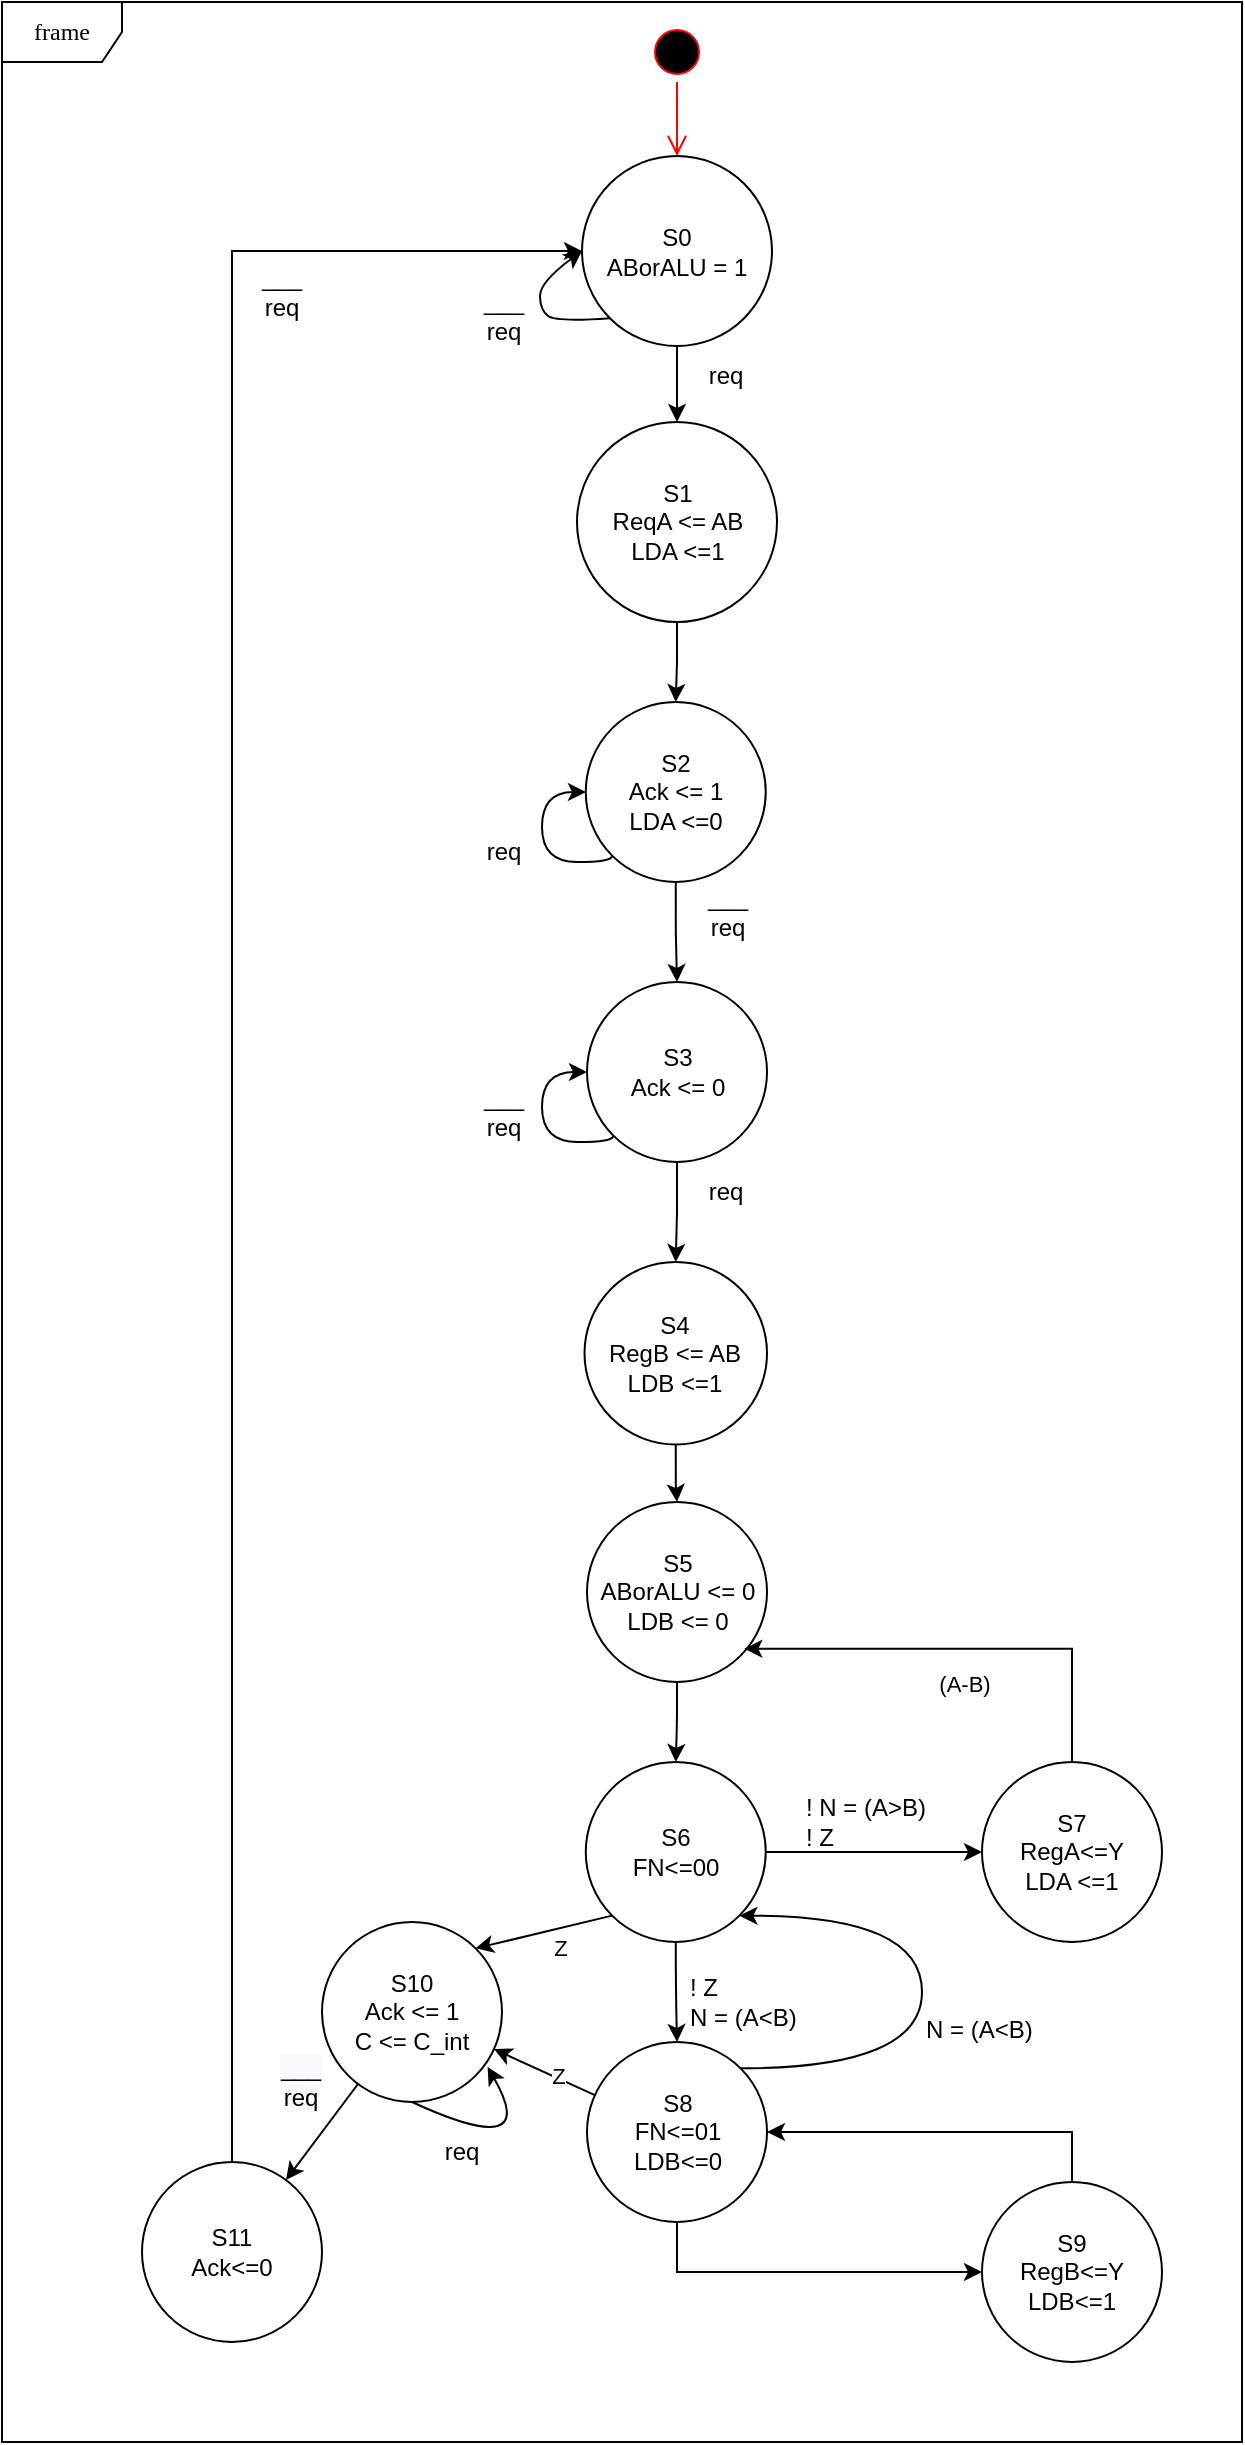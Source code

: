 <mxfile version="15.2.7" type="device" pages="2"><diagram name="Page-1" id="58cdce13-f638-feb5-8d6f-7d28b1aa9fa0"><mxGraphModel dx="3555" dy="1905" grid="1" gridSize="10" guides="1" tooltips="1" connect="1" arrows="1" fold="1" page="1" pageScale="1" pageWidth="1100" pageHeight="850" background="none" math="0" shadow="0"><root><mxCell id="0"/><mxCell id="1" parent="0"/><mxCell id="_lHCSpJh7Xm3vFkaSWQZ-1" value="frame" style="shape=umlFrame;whiteSpace=wrap;html=1;rounded=1;shadow=0;comic=0;labelBackgroundColor=none;strokeWidth=1;fontFamily=Verdana;fontSize=12;align=center;" vertex="1" parent="1"><mxGeometry x="100" width="620" height="1220" as="geometry"/></mxCell><mxCell id="_lHCSpJh7Xm3vFkaSWQZ-3" value="" style="ellipse;html=1;shape=startState;fillColor=#000000;strokeColor=#ff0000;" vertex="1" parent="1"><mxGeometry x="422.5" y="10" width="30" height="30" as="geometry"/></mxCell><mxCell id="_lHCSpJh7Xm3vFkaSWQZ-4" value="" style="edgeStyle=orthogonalEdgeStyle;html=1;verticalAlign=bottom;endArrow=open;endSize=8;strokeColor=#ff0000;" edge="1" parent="1" source="_lHCSpJh7Xm3vFkaSWQZ-3" target="_lHCSpJh7Xm3vFkaSWQZ-6"><mxGeometry relative="1" as="geometry"><mxPoint x="405" y="140" as="targetPoint"/></mxGeometry></mxCell><mxCell id="_lHCSpJh7Xm3vFkaSWQZ-5" value="" style="edgeStyle=orthogonalEdgeStyle;rounded=0;orthogonalLoop=1;jettySize=auto;html=1;" edge="1" parent="1" source="_lHCSpJh7Xm3vFkaSWQZ-6" target="_lHCSpJh7Xm3vFkaSWQZ-7"><mxGeometry relative="1" as="geometry"/></mxCell><mxCell id="_lHCSpJh7Xm3vFkaSWQZ-6" value="&lt;div&gt;S0&lt;/div&gt;&lt;div&gt;ABorALU = 1&lt;/div&gt;" style="ellipse;whiteSpace=wrap;html=1;aspect=fixed;" vertex="1" parent="1"><mxGeometry x="390" y="77" width="95" height="95" as="geometry"/></mxCell><mxCell id="_lHCSpJh7Xm3vFkaSWQZ-7" value="&lt;div&gt;S1&lt;/div&gt;&lt;div&gt;ReqA &amp;lt;= AB&lt;br&gt;LDA &amp;lt;=1&lt;/div&gt;" style="ellipse;whiteSpace=wrap;html=1;aspect=fixed;" vertex="1" parent="1"><mxGeometry x="387.5" y="210" width="100" height="100" as="geometry"/></mxCell><mxCell id="_lHCSpJh7Xm3vFkaSWQZ-8" value="___&lt;br&gt;req" style="text;html=1;strokeColor=none;fillColor=none;align=center;verticalAlign=middle;whiteSpace=wrap;rounded=0;" vertex="1" parent="1"><mxGeometry x="442.5" y="440" width="40" height="30" as="geometry"/></mxCell><mxCell id="_lHCSpJh7Xm3vFkaSWQZ-10" value="" style="edgeStyle=orthogonalEdgeStyle;rounded=0;orthogonalLoop=1;jettySize=auto;html=1;exitX=0.5;exitY=1;exitDx=0;exitDy=0;" edge="1" parent="1" source="_lHCSpJh7Xm3vFkaSWQZ-7" target="_lHCSpJh7Xm3vFkaSWQZ-11"><mxGeometry relative="1" as="geometry"><mxPoint x="405" y="340" as="sourcePoint"/></mxGeometry></mxCell><mxCell id="_lHCSpJh7Xm3vFkaSWQZ-11" value="&lt;div&gt;S2&lt;/div&gt;&lt;div&gt;Ack &amp;lt;= 1&lt;br&gt;LDA &amp;lt;=0&lt;/div&gt;" style="ellipse;whiteSpace=wrap;html=1;aspect=fixed;" vertex="1" parent="1"><mxGeometry x="391.88" y="350" width="90" height="90" as="geometry"/></mxCell><mxCell id="_lHCSpJh7Xm3vFkaSWQZ-13" value="req" style="text;html=1;strokeColor=none;fillColor=none;align=center;verticalAlign=middle;whiteSpace=wrap;rounded=0;" vertex="1" parent="1"><mxGeometry x="331.29" y="410" width="40" height="30" as="geometry"/></mxCell><mxCell id="_lHCSpJh7Xm3vFkaSWQZ-14" value="" style="edgeStyle=orthogonalEdgeStyle;rounded=0;orthogonalLoop=1;jettySize=auto;html=1;exitX=0.5;exitY=1;exitDx=0;exitDy=0;" edge="1" parent="1" source="_lHCSpJh7Xm3vFkaSWQZ-11" target="_lHCSpJh7Xm3vFkaSWQZ-15"><mxGeometry relative="1" as="geometry"><mxPoint x="496.25" y="425" as="sourcePoint"/></mxGeometry></mxCell><mxCell id="_lHCSpJh7Xm3vFkaSWQZ-15" value="&lt;div&gt;S3&lt;/div&gt;&lt;div&gt;Ack &amp;lt;= 0&lt;/div&gt;" style="ellipse;whiteSpace=wrap;html=1;aspect=fixed;" vertex="1" parent="1"><mxGeometry x="392.5" y="490" width="90" height="90" as="geometry"/></mxCell><mxCell id="_lHCSpJh7Xm3vFkaSWQZ-17" value="___&lt;br&gt;req" style="text;html=1;strokeColor=none;fillColor=none;align=center;verticalAlign=middle;whiteSpace=wrap;rounded=0;" vertex="1" parent="1"><mxGeometry x="220.0" y="130" width="40" height="30" as="geometry"/></mxCell><mxCell id="_lHCSpJh7Xm3vFkaSWQZ-18" value="req" style="text;html=1;strokeColor=none;fillColor=none;align=center;verticalAlign=middle;whiteSpace=wrap;rounded=0;" vertex="1" parent="1"><mxGeometry x="441.88" y="580" width="40" height="30" as="geometry"/></mxCell><mxCell id="_lHCSpJh7Xm3vFkaSWQZ-19" value="___&lt;br&gt;req" style="text;html=1;strokeColor=none;fillColor=none;align=center;verticalAlign=middle;whiteSpace=wrap;rounded=0;" vertex="1" parent="1"><mxGeometry x="331.29" y="540" width="40" height="30" as="geometry"/></mxCell><mxCell id="_lHCSpJh7Xm3vFkaSWQZ-20" value="req" style="text;html=1;strokeColor=none;fillColor=none;align=center;verticalAlign=middle;whiteSpace=wrap;rounded=0;" vertex="1" parent="1"><mxGeometry x="310.0" y="1060" width="40" height="30" as="geometry"/></mxCell><mxCell id="_lHCSpJh7Xm3vFkaSWQZ-21" value="" style="edgeStyle=orthogonalEdgeStyle;rounded=0;orthogonalLoop=1;jettySize=auto;html=1;exitX=0.5;exitY=1;exitDx=0;exitDy=0;" edge="1" parent="1" source="_lHCSpJh7Xm3vFkaSWQZ-15" target="_lHCSpJh7Xm3vFkaSWQZ-22"><mxGeometry relative="1" as="geometry"><mxPoint x="446.25" y="965" as="sourcePoint"/></mxGeometry></mxCell><mxCell id="_lHCSpJh7Xm3vFkaSWQZ-22" value="&lt;div&gt;S4&lt;/div&gt;&lt;div&gt;RegB &amp;lt;= AB&lt;br&gt;LDB &amp;lt;=1&lt;/div&gt;" style="ellipse;whiteSpace=wrap;html=1;aspect=fixed;" vertex="1" parent="1"><mxGeometry x="391.25" y="630" width="91.25" height="91.25" as="geometry"/></mxCell><mxCell id="_lHCSpJh7Xm3vFkaSWQZ-24" value="" style="edgeStyle=orthogonalEdgeStyle;rounded=0;orthogonalLoop=1;jettySize=auto;html=1;exitX=0.5;exitY=1;exitDx=0;exitDy=0;" edge="1" parent="1" source="_lHCSpJh7Xm3vFkaSWQZ-22" target="_lHCSpJh7Xm3vFkaSWQZ-26"><mxGeometry relative="1" as="geometry"><mxPoint x="446.25" y="1085" as="sourcePoint"/></mxGeometry></mxCell><mxCell id="_lHCSpJh7Xm3vFkaSWQZ-25" value="" style="edgeStyle=orthogonalEdgeStyle;orthogonalLoop=1;jettySize=auto;html=1;" edge="1" parent="1" source="_lHCSpJh7Xm3vFkaSWQZ-26" target="_lHCSpJh7Xm3vFkaSWQZ-31"><mxGeometry relative="1" as="geometry"/></mxCell><mxCell id="_lHCSpJh7Xm3vFkaSWQZ-26" value="&lt;div&gt;S5&lt;/div&gt;&lt;div&gt;ABorALU &amp;lt;= 0&lt;br&gt;LDB &amp;lt;= 0&lt;/div&gt;" style="ellipse;whiteSpace=wrap;html=1;aspect=fixed;" vertex="1" parent="1"><mxGeometry x="392.5" y="750" width="90" height="90" as="geometry"/></mxCell><mxCell id="_lHCSpJh7Xm3vFkaSWQZ-28" value="" style="edgeStyle=orthogonalEdgeStyle;curved=1;rounded=0;orthogonalLoop=1;jettySize=auto;html=1;" edge="1" parent="1" source="_lHCSpJh7Xm3vFkaSWQZ-31" target="_lHCSpJh7Xm3vFkaSWQZ-44"><mxGeometry relative="1" as="geometry"/></mxCell><mxCell id="_lHCSpJh7Xm3vFkaSWQZ-29" style="rounded=0;orthogonalLoop=1;jettySize=auto;html=1;exitX=0;exitY=1;exitDx=0;exitDy=0;entryX=1;entryY=0;entryDx=0;entryDy=0;" edge="1" parent="1" source="_lHCSpJh7Xm3vFkaSWQZ-31" target="_lHCSpJh7Xm3vFkaSWQZ-52"><mxGeometry relative="1" as="geometry"/></mxCell><mxCell id="_lHCSpJh7Xm3vFkaSWQZ-30" value="Z" style="edgeLabel;html=1;align=center;verticalAlign=middle;resizable=0;points=[];" vertex="1" connectable="0" parent="_lHCSpJh7Xm3vFkaSWQZ-29"><mxGeometry x="-0.077" relative="1" as="geometry"><mxPoint x="5" y="8" as="offset"/></mxGeometry></mxCell><mxCell id="_lHCSpJh7Xm3vFkaSWQZ-31" value="&lt;div&gt;S6&lt;/div&gt;&lt;div&gt;FN&amp;lt;=00&lt;/div&gt;" style="ellipse;whiteSpace=wrap;html=1;aspect=fixed;" vertex="1" parent="1"><mxGeometry x="391.88" y="880" width="90" height="90" as="geometry"/></mxCell><mxCell id="_lHCSpJh7Xm3vFkaSWQZ-34" value="" style="endArrow=classic;html=1;entryX=0;entryY=0.5;entryDx=0;entryDy=0;exitX=0;exitY=1;exitDx=0;exitDy=0;curved=1;" edge="1" parent="1" source="_lHCSpJh7Xm3vFkaSWQZ-6" target="_lHCSpJh7Xm3vFkaSWQZ-6"><mxGeometry width="50" height="50" relative="1" as="geometry"><mxPoint x="389.998" y="154.142" as="sourcePoint"/><mxPoint x="384.14" y="140" as="targetPoint"/><Array as="points"><mxPoint x="377.14" y="160"/><mxPoint x="369" y="154"/><mxPoint x="369" y="140"/></Array></mxGeometry></mxCell><mxCell id="_lHCSpJh7Xm3vFkaSWQZ-36" style="edgeStyle=orthogonalEdgeStyle;rounded=0;orthogonalLoop=1;jettySize=auto;html=1;exitX=0.5;exitY=0;exitDx=0;exitDy=0;entryX=0.874;entryY=0.815;entryDx=0;entryDy=0;entryPerimeter=0;" edge="1" parent="1" source="_lHCSpJh7Xm3vFkaSWQZ-38" target="_lHCSpJh7Xm3vFkaSWQZ-26"><mxGeometry relative="1" as="geometry"><Array as="points"><mxPoint x="635" y="823"/></Array></mxGeometry></mxCell><mxCell id="_lHCSpJh7Xm3vFkaSWQZ-37" value="(A-B)" style="edgeLabel;html=1;align=center;verticalAlign=middle;resizable=0;points=[];" vertex="1" connectable="0" parent="_lHCSpJh7Xm3vFkaSWQZ-36"><mxGeometry x="0.003" y="12" relative="1" as="geometry"><mxPoint y="5" as="offset"/></mxGeometry></mxCell><mxCell id="_lHCSpJh7Xm3vFkaSWQZ-38" value="&lt;div&gt;S7&lt;/div&gt;RegA&amp;lt;=Y&lt;br&gt;LDA &amp;lt;=1" style="ellipse;whiteSpace=wrap;html=1;aspect=fixed;" vertex="1" parent="1"><mxGeometry x="590" y="880" width="90" height="90" as="geometry"/></mxCell><mxCell id="_lHCSpJh7Xm3vFkaSWQZ-39" value="" style="orthogonalLoop=1;jettySize=auto;html=1;exitX=1;exitY=0.5;exitDx=0;exitDy=0;entryX=0;entryY=0.5;entryDx=0;entryDy=0;rounded=0;" edge="1" parent="1" source="_lHCSpJh7Xm3vFkaSWQZ-31" target="_lHCSpJh7Xm3vFkaSWQZ-38"><mxGeometry relative="1" as="geometry"><mxPoint x="441.27" y="1005.04" as="sourcePoint"/><mxPoint x="441.25" y="1035" as="targetPoint"/></mxGeometry></mxCell><mxCell id="_lHCSpJh7Xm3vFkaSWQZ-41" value="" style="edgeStyle=orthogonalEdgeStyle;rounded=0;orthogonalLoop=1;jettySize=auto;html=1;exitX=1;exitY=0.5;exitDx=0;exitDy=0;endArrow=none;endFill=0;startArrow=classic;startFill=1;" edge="1" parent="1" source="_lHCSpJh7Xm3vFkaSWQZ-44" target="_lHCSpJh7Xm3vFkaSWQZ-47"><mxGeometry relative="1" as="geometry"><Array as="points"><mxPoint x="635" y="1065"/></Array></mxGeometry></mxCell><mxCell id="_lHCSpJh7Xm3vFkaSWQZ-42" value="" style="edgeStyle=none;rounded=0;orthogonalLoop=1;jettySize=auto;html=1;" edge="1" parent="1" source="_lHCSpJh7Xm3vFkaSWQZ-44" target="_lHCSpJh7Xm3vFkaSWQZ-52"><mxGeometry relative="1" as="geometry"/></mxCell><mxCell id="_lHCSpJh7Xm3vFkaSWQZ-43" value="Z" style="edgeLabel;html=1;align=center;verticalAlign=middle;resizable=0;points=[];" vertex="1" connectable="0" parent="_lHCSpJh7Xm3vFkaSWQZ-42"><mxGeometry x="-0.227" y="-1" relative="1" as="geometry"><mxPoint as="offset"/></mxGeometry></mxCell><mxCell id="_lHCSpJh7Xm3vFkaSWQZ-72" style="edgeStyle=orthogonalEdgeStyle;curved=1;rounded=0;orthogonalLoop=1;jettySize=auto;html=1;exitX=1;exitY=0;exitDx=0;exitDy=0;entryX=1;entryY=1;entryDx=0;entryDy=0;" edge="1" parent="1" source="_lHCSpJh7Xm3vFkaSWQZ-44" target="_lHCSpJh7Xm3vFkaSWQZ-31"><mxGeometry relative="1" as="geometry"><Array as="points"><mxPoint x="560" y="1033"/><mxPoint x="560" y="957"/></Array></mxGeometry></mxCell><mxCell id="_lHCSpJh7Xm3vFkaSWQZ-44" value="&lt;div&gt;S8&lt;/div&gt;&lt;div&gt;FN&amp;lt;=01&lt;br&gt;LDB&amp;lt;=0&lt;/div&gt;" style="ellipse;whiteSpace=wrap;html=1;aspect=fixed;" vertex="1" parent="1"><mxGeometry x="392.5" y="1020" width="90" height="90" as="geometry"/></mxCell><mxCell id="_lHCSpJh7Xm3vFkaSWQZ-46" style="edgeStyle=orthogonalEdgeStyle;rounded=0;orthogonalLoop=1;jettySize=auto;html=1;exitX=0;exitY=0.5;exitDx=0;exitDy=0;entryX=0.5;entryY=1;entryDx=0;entryDy=0;startArrow=classic;startFill=1;endArrow=none;endFill=0;" edge="1" parent="1" source="_lHCSpJh7Xm3vFkaSWQZ-47" target="_lHCSpJh7Xm3vFkaSWQZ-44"><mxGeometry relative="1" as="geometry"/></mxCell><mxCell id="_lHCSpJh7Xm3vFkaSWQZ-47" value="&lt;div&gt;S9&lt;/div&gt;&lt;div&gt;RegB&amp;lt;=Y&lt;br&gt;LDB&amp;lt;=1&lt;/div&gt;" style="ellipse;whiteSpace=wrap;html=1;aspect=fixed;" vertex="1" parent="1"><mxGeometry x="590" y="1090" width="90" height="90" as="geometry"/></mxCell><mxCell id="_lHCSpJh7Xm3vFkaSWQZ-49" value="! Z&lt;br&gt;&lt;div&gt;N = (A&amp;lt;B)&lt;/div&gt;" style="text;html=1;strokeColor=none;fillColor=none;align=left;verticalAlign=middle;whiteSpace=wrap;rounded=0;" vertex="1" parent="1"><mxGeometry x="441.88" y="980" width="58.12" height="40" as="geometry"/></mxCell><mxCell id="_lHCSpJh7Xm3vFkaSWQZ-50" value="" style="edgeStyle=none;rounded=0;orthogonalLoop=1;jettySize=auto;html=1;" edge="1" parent="1" source="_lHCSpJh7Xm3vFkaSWQZ-52" target="_lHCSpJh7Xm3vFkaSWQZ-54"><mxGeometry relative="1" as="geometry"/></mxCell><mxCell id="_lHCSpJh7Xm3vFkaSWQZ-51" value="&lt;span style=&quot;font-size: 12px ; background-color: rgb(248 , 249 , 250)&quot;&gt;___&lt;/span&gt;&lt;br style=&quot;font-size: 12px ; background-color: rgb(248 , 249 , 250)&quot;&gt;&lt;span style=&quot;font-size: 12px ; background-color: rgb(248 , 249 , 250)&quot;&gt;req&lt;/span&gt;" style="edgeLabel;html=1;align=center;verticalAlign=middle;resizable=0;points=[];" vertex="1" connectable="0" parent="_lHCSpJh7Xm3vFkaSWQZ-50"><mxGeometry x="-0.166" y="-1" relative="1" as="geometry"><mxPoint x="-13" y="-21" as="offset"/></mxGeometry></mxCell><mxCell id="_lHCSpJh7Xm3vFkaSWQZ-52" value="&lt;div&gt;S10&lt;/div&gt;&lt;div&gt;Ack &amp;lt;= 1&lt;/div&gt;&lt;div&gt;C &amp;lt;= C_int&lt;br&gt;&lt;/div&gt;" style="ellipse;whiteSpace=wrap;html=1;aspect=fixed;" vertex="1" parent="1"><mxGeometry x="260" y="960" width="90" height="90" as="geometry"/></mxCell><mxCell id="_lHCSpJh7Xm3vFkaSWQZ-65" style="edgeStyle=orthogonalEdgeStyle;rounded=0;orthogonalLoop=1;jettySize=auto;html=1;exitX=0.5;exitY=0;exitDx=0;exitDy=0;entryX=0;entryY=0.5;entryDx=0;entryDy=0;" edge="1" parent="1" source="_lHCSpJh7Xm3vFkaSWQZ-54" target="_lHCSpJh7Xm3vFkaSWQZ-6"><mxGeometry relative="1" as="geometry"/></mxCell><mxCell id="_lHCSpJh7Xm3vFkaSWQZ-54" value="&lt;div&gt;S11&lt;/div&gt;&lt;div&gt;Ack&amp;lt;=0&lt;/div&gt;" style="ellipse;whiteSpace=wrap;html=1;aspect=fixed;" vertex="1" parent="1"><mxGeometry x="170" y="1080" width="90" height="90" as="geometry"/></mxCell><mxCell id="_lHCSpJh7Xm3vFkaSWQZ-56" value="" style="endArrow=classic;html=1;entryX=0.92;entryY=0.805;entryDx=0;entryDy=0;exitX=0.5;exitY=1;exitDx=0;exitDy=0;curved=1;entryPerimeter=0;" edge="1" parent="1" source="_lHCSpJh7Xm3vFkaSWQZ-52" target="_lHCSpJh7Xm3vFkaSWQZ-52"><mxGeometry width="50" height="50" relative="1" as="geometry"><mxPoint x="351.288" y="1144.142" as="sourcePoint"/><mxPoint x="345.43" y="1130" as="targetPoint"/><Array as="points"><mxPoint x="370" y="1080"/></Array></mxGeometry></mxCell><mxCell id="_lHCSpJh7Xm3vFkaSWQZ-57" value="___&lt;br&gt;req" style="text;html=1;strokeColor=none;fillColor=none;align=center;verticalAlign=middle;whiteSpace=wrap;rounded=0;" vertex="1" parent="1"><mxGeometry x="331.29" y="142" width="40" height="30" as="geometry"/></mxCell><mxCell id="_lHCSpJh7Xm3vFkaSWQZ-63" style="rounded=0;orthogonalLoop=1;jettySize=auto;html=1;exitX=0;exitY=1;exitDx=0;exitDy=0;edgeStyle=orthogonalEdgeStyle;curved=1;" edge="1" parent="1" source="_lHCSpJh7Xm3vFkaSWQZ-11"><mxGeometry relative="1" as="geometry"><mxPoint x="392" y="395" as="targetPoint"/><Array as="points"><mxPoint x="405" y="430"/><mxPoint x="370" y="430"/><mxPoint x="370" y="395"/></Array></mxGeometry></mxCell><mxCell id="_lHCSpJh7Xm3vFkaSWQZ-68" style="edgeStyle=orthogonalEdgeStyle;curved=1;rounded=0;orthogonalLoop=1;jettySize=auto;html=1;exitX=0;exitY=1;exitDx=0;exitDy=0;entryX=0;entryY=0.5;entryDx=0;entryDy=0;" edge="1" parent="1" source="_lHCSpJh7Xm3vFkaSWQZ-15" target="_lHCSpJh7Xm3vFkaSWQZ-15"><mxGeometry relative="1" as="geometry"><Array as="points"><mxPoint x="406" y="570"/><mxPoint x="370" y="570"/><mxPoint x="370" y="535"/></Array></mxGeometry></mxCell><mxCell id="_lHCSpJh7Xm3vFkaSWQZ-69" value="req" style="text;html=1;strokeColor=none;fillColor=none;align=center;verticalAlign=middle;whiteSpace=wrap;rounded=0;" vertex="1" parent="1"><mxGeometry x="441.88" y="172" width="40" height="30" as="geometry"/></mxCell><mxCell id="_lHCSpJh7Xm3vFkaSWQZ-70" value="&lt;div&gt;! N = (A&amp;gt;B)&lt;/div&gt;&lt;div&gt;! Z&lt;br&gt;&lt;/div&gt;" style="text;html=1;strokeColor=none;fillColor=none;align=left;verticalAlign=middle;whiteSpace=wrap;rounded=0;" vertex="1" parent="1"><mxGeometry x="500" y="890" width="80" height="40" as="geometry"/></mxCell><mxCell id="_lHCSpJh7Xm3vFkaSWQZ-73" value="&lt;div&gt;N = (A&amp;lt;B)&lt;/div&gt;" style="text;whiteSpace=wrap;html=1;" vertex="1" parent="1"><mxGeometry x="560" y="1000" width="80" height="30" as="geometry"/></mxCell></root></mxGraphModel></diagram><diagram id="tk91GeIw_dK2L8NDKTT1" name="Page-2"><mxGraphModel dx="3122" dy="762" grid="1" gridSize="10" guides="1" tooltips="1" connect="1" arrows="1" fold="1" page="1" pageScale="1" pageWidth="850" pageHeight="1100" math="0" shadow="0"><root><mxCell id="zLxnBHCTrOhFXVb5gZAd-0"/><mxCell id="zLxnBHCTrOhFXVb5gZAd-1" parent="zLxnBHCTrOhFXVb5gZAd-0"/><mxCell id="zLxnBHCTrOhFXVb5gZAd-2" value="Container" style="swimlane;whiteSpace=wrap;html=1;rounded=1;shadow=0;comic=0;labelBackgroundColor=none;strokeWidth=1;fontFamily=Verdana;fontSize=12;align=center;" vertex="1" parent="zLxnBHCTrOhFXVb5gZAd-1"><mxGeometry x="-1050" y="890" width="930" height="200" as="geometry"/></mxCell><mxCell id="zLxnBHCTrOhFXVb5gZAd-3" value="frame" style="shape=umlFrame;whiteSpace=wrap;html=1;rounded=1;shadow=0;comic=0;labelBackgroundColor=none;strokeWidth=1;fontFamily=Verdana;fontSize=12;align=center;" vertex="1" parent="zLxnBHCTrOhFXVb5gZAd-1"><mxGeometry x="-820" y="40" width="540" height="740" as="geometry"/></mxCell><mxCell id="zLxnBHCTrOhFXVb5gZAd-4" value="AB = ALU = 1" style="text;html=1;strokeColor=none;fillColor=none;align=left;verticalAlign=middle;whiteSpace=wrap;rounded=0;" vertex="1" parent="zLxnBHCTrOhFXVb5gZAd-1"><mxGeometry x="-539.96" y="130" width="90" height="20" as="geometry"/></mxCell><mxCell id="zLxnBHCTrOhFXVb5gZAd-5" value="" style="ellipse;html=1;shape=startState;fillColor=#000000;strokeColor=#ff0000;" vertex="1" parent="zLxnBHCTrOhFXVb5gZAd-1"><mxGeometry x="-575" y="50" width="30" height="30" as="geometry"/></mxCell><mxCell id="zLxnBHCTrOhFXVb5gZAd-6" value="" style="edgeStyle=orthogonalEdgeStyle;html=1;verticalAlign=bottom;endArrow=open;endSize=8;strokeColor=#ff0000;" edge="1" parent="zLxnBHCTrOhFXVb5gZAd-1" source="zLxnBHCTrOhFXVb5gZAd-5" target="zLxnBHCTrOhFXVb5gZAd-8"><mxGeometry relative="1" as="geometry"><mxPoint x="-565" y="140" as="targetPoint"/></mxGeometry></mxCell><mxCell id="zLxnBHCTrOhFXVb5gZAd-7" value="" style="edgeStyle=orthogonalEdgeStyle;rounded=0;orthogonalLoop=1;jettySize=auto;html=1;" edge="1" parent="zLxnBHCTrOhFXVb5gZAd-1" source="zLxnBHCTrOhFXVb5gZAd-8" target="zLxnBHCTrOhFXVb5gZAd-9"><mxGeometry relative="1" as="geometry"/></mxCell><mxCell id="zLxnBHCTrOhFXVb5gZAd-8" value="S0" style="ellipse;whiteSpace=wrap;html=1;aspect=fixed;" vertex="1" parent="zLxnBHCTrOhFXVb5gZAd-1"><mxGeometry x="-580" y="120" width="40" height="40" as="geometry"/></mxCell><mxCell id="zLxnBHCTrOhFXVb5gZAd-9" value="S1" style="ellipse;whiteSpace=wrap;html=1;aspect=fixed;" vertex="1" parent="zLxnBHCTrOhFXVb5gZAd-1"><mxGeometry x="-580" y="190" width="40" height="40" as="geometry"/></mxCell><mxCell id="zLxnBHCTrOhFXVb5gZAd-10" value="___&lt;br&gt;req" style="text;html=1;strokeColor=none;fillColor=none;align=center;verticalAlign=middle;whiteSpace=wrap;rounded=0;" vertex="1" parent="zLxnBHCTrOhFXVb5gZAd-1"><mxGeometry x="-560" y="290" width="40" height="30" as="geometry"/></mxCell><mxCell id="zLxnBHCTrOhFXVb5gZAd-11" value="ReqA &amp;lt; AB&lt;br&gt;LDA &amp;lt;=1" style="text;html=1;strokeColor=none;fillColor=none;align=left;verticalAlign=middle;whiteSpace=wrap;rounded=0;" vertex="1" parent="zLxnBHCTrOhFXVb5gZAd-1"><mxGeometry x="-539.96" y="190" width="90" height="40" as="geometry"/></mxCell><mxCell id="zLxnBHCTrOhFXVb5gZAd-12" value="" style="edgeStyle=orthogonalEdgeStyle;rounded=0;orthogonalLoop=1;jettySize=auto;html=1;exitX=0.5;exitY=1;exitDx=0;exitDy=0;" edge="1" parent="zLxnBHCTrOhFXVb5gZAd-1" source="zLxnBHCTrOhFXVb5gZAd-9" target="zLxnBHCTrOhFXVb5gZAd-13"><mxGeometry relative="1" as="geometry"><mxPoint x="-565" y="340" as="sourcePoint"/></mxGeometry></mxCell><mxCell id="zLxnBHCTrOhFXVb5gZAd-13" value="S2" style="ellipse;whiteSpace=wrap;html=1;aspect=fixed;" vertex="1" parent="zLxnBHCTrOhFXVb5gZAd-1"><mxGeometry x="-580" y="260" width="40" height="40" as="geometry"/></mxCell><mxCell id="zLxnBHCTrOhFXVb5gZAd-14" value="Ack &amp;lt; 1&lt;br&gt;LDA &amp;lt;=0" style="text;html=1;strokeColor=none;fillColor=none;align=left;verticalAlign=middle;whiteSpace=wrap;rounded=0;" vertex="1" parent="zLxnBHCTrOhFXVb5gZAd-1"><mxGeometry x="-539.96" y="260" width="90" height="40" as="geometry"/></mxCell><mxCell id="zLxnBHCTrOhFXVb5gZAd-15" value="req" style="text;html=1;strokeColor=none;fillColor=none;align=center;verticalAlign=middle;whiteSpace=wrap;rounded=0;" vertex="1" parent="zLxnBHCTrOhFXVb5gZAd-1"><mxGeometry x="-639.96" y="270" width="40" height="30" as="geometry"/></mxCell><mxCell id="zLxnBHCTrOhFXVb5gZAd-16" value="" style="edgeStyle=orthogonalEdgeStyle;rounded=0;orthogonalLoop=1;jettySize=auto;html=1;exitX=0.5;exitY=1;exitDx=0;exitDy=0;" edge="1" parent="zLxnBHCTrOhFXVb5gZAd-1" source="zLxnBHCTrOhFXVb5gZAd-13" target="zLxnBHCTrOhFXVb5gZAd-17"><mxGeometry relative="1" as="geometry"><mxPoint x="-565" y="460" as="sourcePoint"/></mxGeometry></mxCell><mxCell id="zLxnBHCTrOhFXVb5gZAd-17" value="S3" style="ellipse;whiteSpace=wrap;html=1;aspect=fixed;" vertex="1" parent="zLxnBHCTrOhFXVb5gZAd-1"><mxGeometry x="-580" y="330" width="40" height="40" as="geometry"/></mxCell><mxCell id="zLxnBHCTrOhFXVb5gZAd-18" value="Ack &amp;lt;= 0&lt;br&gt;" style="text;html=1;strokeColor=none;fillColor=none;align=left;verticalAlign=middle;whiteSpace=wrap;rounded=0;" vertex="1" parent="zLxnBHCTrOhFXVb5gZAd-1"><mxGeometry x="-539.96" y="330" width="90" height="40" as="geometry"/></mxCell><mxCell id="zLxnBHCTrOhFXVb5gZAd-19" value="___&lt;br&gt;req" style="text;html=1;strokeColor=none;fillColor=none;align=center;verticalAlign=middle;whiteSpace=wrap;rounded=0;" vertex="1" parent="zLxnBHCTrOhFXVb5gZAd-1"><mxGeometry x="-679.96" y="190" width="40" height="30" as="geometry"/></mxCell><mxCell id="zLxnBHCTrOhFXVb5gZAd-20" value="req" style="text;html=1;strokeColor=none;fillColor=none;align=center;verticalAlign=middle;whiteSpace=wrap;rounded=0;" vertex="1" parent="zLxnBHCTrOhFXVb5gZAd-1"><mxGeometry x="-560" y="365" width="40" height="30" as="geometry"/></mxCell><mxCell id="zLxnBHCTrOhFXVb5gZAd-21" value="___&lt;br&gt;req" style="text;html=1;strokeColor=none;fillColor=none;align=center;verticalAlign=middle;whiteSpace=wrap;rounded=0;" vertex="1" parent="zLxnBHCTrOhFXVb5gZAd-1"><mxGeometry x="-639.96" y="340" width="40" height="30" as="geometry"/></mxCell><mxCell id="zLxnBHCTrOhFXVb5gZAd-22" value="req" style="text;html=1;strokeColor=none;fillColor=none;align=center;verticalAlign=middle;whiteSpace=wrap;rounded=0;" vertex="1" parent="zLxnBHCTrOhFXVb5gZAd-1"><mxGeometry x="-679.96" y="635" width="40" height="30" as="geometry"/></mxCell><mxCell id="zLxnBHCTrOhFXVb5gZAd-23" value="" style="edgeStyle=orthogonalEdgeStyle;rounded=0;orthogonalLoop=1;jettySize=auto;html=1;exitX=0.5;exitY=1;exitDx=0;exitDy=0;" edge="1" parent="zLxnBHCTrOhFXVb5gZAd-1" source="zLxnBHCTrOhFXVb5gZAd-17" target="zLxnBHCTrOhFXVb5gZAd-24"><mxGeometry relative="1" as="geometry"><mxPoint x="-565" y="580" as="sourcePoint"/></mxGeometry></mxCell><mxCell id="zLxnBHCTrOhFXVb5gZAd-24" value="S4" style="ellipse;whiteSpace=wrap;html=1;aspect=fixed;" vertex="1" parent="zLxnBHCTrOhFXVb5gZAd-1"><mxGeometry x="-580" y="400" width="40" height="40" as="geometry"/></mxCell><mxCell id="zLxnBHCTrOhFXVb5gZAd-25" value="RegB &amp;lt;= AB&lt;br&gt;LDB &amp;lt;=1" style="text;html=1;strokeColor=none;fillColor=none;align=left;verticalAlign=middle;whiteSpace=wrap;rounded=0;" vertex="1" parent="zLxnBHCTrOhFXVb5gZAd-1"><mxGeometry x="-539.96" y="400" width="90" height="40" as="geometry"/></mxCell><mxCell id="zLxnBHCTrOhFXVb5gZAd-26" value="" style="edgeStyle=orthogonalEdgeStyle;rounded=0;orthogonalLoop=1;jettySize=auto;html=1;exitX=0.5;exitY=1;exitDx=0;exitDy=0;" edge="1" parent="zLxnBHCTrOhFXVb5gZAd-1" source="zLxnBHCTrOhFXVb5gZAd-24" target="zLxnBHCTrOhFXVb5gZAd-28"><mxGeometry relative="1" as="geometry"><mxPoint x="-565" y="700" as="sourcePoint"/></mxGeometry></mxCell><mxCell id="zLxnBHCTrOhFXVb5gZAd-27" value="" style="edgeStyle=orthogonalEdgeStyle;curved=1;orthogonalLoop=1;jettySize=auto;html=1;" edge="1" parent="zLxnBHCTrOhFXVb5gZAd-1" source="zLxnBHCTrOhFXVb5gZAd-28" target="zLxnBHCTrOhFXVb5gZAd-33"><mxGeometry relative="1" as="geometry"/></mxCell><mxCell id="zLxnBHCTrOhFXVb5gZAd-28" value="S5" style="ellipse;whiteSpace=wrap;html=1;aspect=fixed;" vertex="1" parent="zLxnBHCTrOhFXVb5gZAd-1"><mxGeometry x="-580" y="470" width="40.04" height="40.04" as="geometry"/></mxCell><mxCell id="zLxnBHCTrOhFXVb5gZAd-29" value="AB or ALU &amp;lt;= 0&lt;br&gt;LDA &amp;lt;= 0" style="text;html=1;strokeColor=none;fillColor=none;align=left;verticalAlign=middle;whiteSpace=wrap;rounded=0;" vertex="1" parent="zLxnBHCTrOhFXVb5gZAd-1"><mxGeometry x="-540" y="470" width="90" height="40" as="geometry"/></mxCell><mxCell id="zLxnBHCTrOhFXVb5gZAd-30" value="" style="edgeStyle=orthogonalEdgeStyle;curved=1;rounded=0;orthogonalLoop=1;jettySize=auto;html=1;" edge="1" parent="zLxnBHCTrOhFXVb5gZAd-1" source="zLxnBHCTrOhFXVb5gZAd-33" target="zLxnBHCTrOhFXVb5gZAd-46"><mxGeometry relative="1" as="geometry"/></mxCell><mxCell id="zLxnBHCTrOhFXVb5gZAd-31" style="rounded=0;orthogonalLoop=1;jettySize=auto;html=1;exitX=0;exitY=1;exitDx=0;exitDy=0;entryX=1;entryY=0.25;entryDx=0;entryDy=0;entryPerimeter=0;" edge="1" parent="zLxnBHCTrOhFXVb5gZAd-1" source="zLxnBHCTrOhFXVb5gZAd-33" target="zLxnBHCTrOhFXVb5gZAd-54"><mxGeometry relative="1" as="geometry"/></mxCell><mxCell id="zLxnBHCTrOhFXVb5gZAd-32" value="Z" style="edgeLabel;html=1;align=center;verticalAlign=middle;resizable=0;points=[];" vertex="1" connectable="0" parent="zLxnBHCTrOhFXVb5gZAd-31"><mxGeometry x="-0.077" relative="1" as="geometry"><mxPoint as="offset"/></mxGeometry></mxCell><mxCell id="zLxnBHCTrOhFXVb5gZAd-33" value="S6" style="ellipse;whiteSpace=wrap;html=1;aspect=fixed;" vertex="1" parent="zLxnBHCTrOhFXVb5gZAd-1"><mxGeometry x="-580" y="540" width="40" height="40" as="geometry"/></mxCell><mxCell id="zLxnBHCTrOhFXVb5gZAd-34" value="FN&amp;lt;=00" style="text;html=1;strokeColor=none;fillColor=none;align=left;verticalAlign=middle;whiteSpace=wrap;rounded=0;" vertex="1" parent="zLxnBHCTrOhFXVb5gZAd-1"><mxGeometry x="-540" y="540" width="90" height="40" as="geometry"/></mxCell><mxCell id="zLxnBHCTrOhFXVb5gZAd-35" value="" style="endArrow=classic;html=1;entryX=0;entryY=0.5;entryDx=0;entryDy=0;exitX=0;exitY=1;exitDx=0;exitDy=0;curved=1;" edge="1" parent="zLxnBHCTrOhFXVb5gZAd-1" source="zLxnBHCTrOhFXVb5gZAd-13" target="zLxnBHCTrOhFXVb5gZAd-13"><mxGeometry width="50" height="50" relative="1" as="geometry"><mxPoint x="-579.964" y="295.364" as="sourcePoint"/><mxPoint x="-591.96" y="280" as="targetPoint"/><Array as="points"><mxPoint x="-591.96" y="300"/><mxPoint x="-601.96" y="294"/><mxPoint x="-599.96" y="280"/></Array></mxGeometry></mxCell><mxCell id="zLxnBHCTrOhFXVb5gZAd-36" value="" style="endArrow=classic;html=1;entryX=0;entryY=0.5;entryDx=0;entryDy=0;exitX=0;exitY=1;exitDx=0;exitDy=0;curved=1;" edge="1" parent="zLxnBHCTrOhFXVb5gZAd-1" source="zLxnBHCTrOhFXVb5gZAd-8" target="zLxnBHCTrOhFXVb5gZAd-8"><mxGeometry width="50" height="50" relative="1" as="geometry"><mxPoint x="-580.002" y="154.142" as="sourcePoint"/><mxPoint x="-585.86" y="140" as="targetPoint"/><Array as="points"><mxPoint x="-592.86" y="160"/><mxPoint x="-601" y="154"/><mxPoint x="-601" y="140"/></Array></mxGeometry></mxCell><mxCell id="zLxnBHCTrOhFXVb5gZAd-37" value="" style="endArrow=classic;html=1;entryX=0;entryY=0.5;entryDx=0;entryDy=0;exitX=0;exitY=1;exitDx=0;exitDy=0;curved=1;" edge="1" parent="zLxnBHCTrOhFXVb5gZAd-1"><mxGeometry width="50" height="50" relative="1" as="geometry"><mxPoint x="-575.002" y="364.142" as="sourcePoint"/><mxPoint x="-580.86" y="350" as="targetPoint"/><Array as="points"><mxPoint x="-592.82" y="370"/><mxPoint x="-602.82" y="364"/><mxPoint x="-600.82" y="350"/></Array></mxGeometry></mxCell><mxCell id="zLxnBHCTrOhFXVb5gZAd-38" style="edgeStyle=orthogonalEdgeStyle;curved=1;rounded=0;orthogonalLoop=1;jettySize=auto;html=1;exitX=0.5;exitY=0;exitDx=0;exitDy=0;entryX=0.874;entryY=0.815;entryDx=0;entryDy=0;entryPerimeter=0;" edge="1" parent="zLxnBHCTrOhFXVb5gZAd-1" source="zLxnBHCTrOhFXVb5gZAd-40" target="zLxnBHCTrOhFXVb5gZAd-28"><mxGeometry relative="1" as="geometry"><Array as="points"><mxPoint x="-412" y="503"/></Array></mxGeometry></mxCell><mxCell id="zLxnBHCTrOhFXVb5gZAd-39" value="(A-B)" style="edgeLabel;html=1;align=center;verticalAlign=middle;resizable=0;points=[];" vertex="1" connectable="0" parent="zLxnBHCTrOhFXVb5gZAd-38"><mxGeometry x="0.003" y="12" relative="1" as="geometry"><mxPoint as="offset"/></mxGeometry></mxCell><mxCell id="zLxnBHCTrOhFXVb5gZAd-40" value="S7" style="ellipse;whiteSpace=wrap;html=1;aspect=fixed;" vertex="1" parent="zLxnBHCTrOhFXVb5gZAd-1"><mxGeometry x="-432.5" y="595" width="40" height="40" as="geometry"/></mxCell><mxCell id="zLxnBHCTrOhFXVb5gZAd-41" value="" style="orthogonalLoop=1;jettySize=auto;html=1;exitX=0.898;exitY=0.822;exitDx=0;exitDy=0;exitPerimeter=0;entryX=0;entryY=0;entryDx=0;entryDy=0;rounded=0;" edge="1" parent="zLxnBHCTrOhFXVb5gZAd-1" source="zLxnBHCTrOhFXVb5gZAd-33" target="zLxnBHCTrOhFXVb5gZAd-40"><mxGeometry relative="1" as="geometry"><mxPoint x="-549.98" y="520.04" as="sourcePoint"/><mxPoint x="-550" y="550" as="targetPoint"/></mxGeometry></mxCell><mxCell id="zLxnBHCTrOhFXVb5gZAd-42" value="RegA&amp;lt;=Y&lt;br&gt;LDA &amp;lt;=1" style="text;html=1;strokeColor=none;fillColor=none;align=left;verticalAlign=middle;whiteSpace=wrap;rounded=0;" vertex="1" parent="zLxnBHCTrOhFXVb5gZAd-1"><mxGeometry x="-392.5" y="595" width="90" height="40" as="geometry"/></mxCell><mxCell id="zLxnBHCTrOhFXVb5gZAd-43" value="" style="edgeStyle=orthogonalEdgeStyle;curved=1;rounded=0;orthogonalLoop=1;jettySize=auto;html=1;exitX=1;exitY=1;exitDx=0;exitDy=0;endArrow=none;endFill=0;startArrow=classic;startFill=1;" edge="1" parent="zLxnBHCTrOhFXVb5gZAd-1" source="zLxnBHCTrOhFXVb5gZAd-46" target="zLxnBHCTrOhFXVb5gZAd-49"><mxGeometry relative="1" as="geometry"/></mxCell><mxCell id="zLxnBHCTrOhFXVb5gZAd-44" value="" style="edgeStyle=none;rounded=0;orthogonalLoop=1;jettySize=auto;html=1;" edge="1" parent="zLxnBHCTrOhFXVb5gZAd-1" source="zLxnBHCTrOhFXVb5gZAd-46" target="zLxnBHCTrOhFXVb5gZAd-54"><mxGeometry relative="1" as="geometry"/></mxCell><mxCell id="zLxnBHCTrOhFXVb5gZAd-45" value="Z" style="edgeLabel;html=1;align=center;verticalAlign=middle;resizable=0;points=[];" vertex="1" connectable="0" parent="zLxnBHCTrOhFXVb5gZAd-44"><mxGeometry x="-0.227" y="-1" relative="1" as="geometry"><mxPoint as="offset"/></mxGeometry></mxCell><mxCell id="zLxnBHCTrOhFXVb5gZAd-46" value="S8" style="ellipse;whiteSpace=wrap;html=1;aspect=fixed;" vertex="1" parent="zLxnBHCTrOhFXVb5gZAd-1"><mxGeometry x="-580" y="610" width="40" height="40" as="geometry"/></mxCell><mxCell id="zLxnBHCTrOhFXVb5gZAd-47" value="FN&amp;lt;=01&lt;br&gt;LDB&amp;lt;=0" style="text;html=1;strokeColor=none;fillColor=none;align=left;verticalAlign=middle;whiteSpace=wrap;rounded=0;" vertex="1" parent="zLxnBHCTrOhFXVb5gZAd-1"><mxGeometry x="-540" y="610" width="90" height="40" as="geometry"/></mxCell><mxCell id="zLxnBHCTrOhFXVb5gZAd-48" style="edgeStyle=orthogonalEdgeStyle;curved=1;rounded=0;orthogonalLoop=1;jettySize=auto;html=1;exitX=0;exitY=0.5;exitDx=0;exitDy=0;entryX=0.5;entryY=1;entryDx=0;entryDy=0;startArrow=classic;startFill=1;endArrow=none;endFill=0;" edge="1" parent="zLxnBHCTrOhFXVb5gZAd-1" source="zLxnBHCTrOhFXVb5gZAd-49" target="zLxnBHCTrOhFXVb5gZAd-46"><mxGeometry relative="1" as="geometry"><Array as="points"><mxPoint x="-560" y="730"/></Array></mxGeometry></mxCell><mxCell id="zLxnBHCTrOhFXVb5gZAd-49" value="S9" style="ellipse;whiteSpace=wrap;html=1;aspect=fixed;" vertex="1" parent="zLxnBHCTrOhFXVb5gZAd-1"><mxGeometry x="-520" y="710" width="40" height="40" as="geometry"/></mxCell><mxCell id="zLxnBHCTrOhFXVb5gZAd-50" value="RegB&amp;lt;=Y&lt;br&gt;LDB&amp;lt;=1" style="text;html=1;strokeColor=none;fillColor=none;align=left;verticalAlign=middle;whiteSpace=wrap;rounded=0;" vertex="1" parent="zLxnBHCTrOhFXVb5gZAd-1"><mxGeometry x="-480.0" y="710" width="90" height="40" as="geometry"/></mxCell><mxCell id="zLxnBHCTrOhFXVb5gZAd-51" value="N&amp;nbsp;(A&amp;lt;B)" style="text;html=1;strokeColor=none;fillColor=none;align=left;verticalAlign=middle;whiteSpace=wrap;rounded=0;" vertex="1" parent="zLxnBHCTrOhFXVb5gZAd-1"><mxGeometry x="-560" y="570" width="90" height="40" as="geometry"/></mxCell><mxCell id="zLxnBHCTrOhFXVb5gZAd-52" value="" style="edgeStyle=none;rounded=0;orthogonalLoop=1;jettySize=auto;html=1;" edge="1" parent="zLxnBHCTrOhFXVb5gZAd-1" source="zLxnBHCTrOhFXVb5gZAd-54" target="zLxnBHCTrOhFXVb5gZAd-56"><mxGeometry relative="1" as="geometry"/></mxCell><mxCell id="zLxnBHCTrOhFXVb5gZAd-53" value="&lt;span style=&quot;font-size: 12px ; background-color: rgb(248 , 249 , 250)&quot;&gt;___&lt;/span&gt;&lt;br style=&quot;font-size: 12px ; background-color: rgb(248 , 249 , 250)&quot;&gt;&lt;span style=&quot;font-size: 12px ; background-color: rgb(248 , 249 , 250)&quot;&gt;req&lt;/span&gt;" style="edgeLabel;html=1;align=center;verticalAlign=middle;resizable=0;points=[];" vertex="1" connectable="0" parent="zLxnBHCTrOhFXVb5gZAd-52"><mxGeometry x="-0.166" y="-1" relative="1" as="geometry"><mxPoint as="offset"/></mxGeometry></mxCell><mxCell id="zLxnBHCTrOhFXVb5gZAd-54" value="S10" style="ellipse;whiteSpace=wrap;html=1;aspect=fixed;" vertex="1" parent="zLxnBHCTrOhFXVb5gZAd-1"><mxGeometry x="-700" y="595" width="40" height="40" as="geometry"/></mxCell><mxCell id="zLxnBHCTrOhFXVb5gZAd-55" style="edgeStyle=orthogonalEdgeStyle;rounded=0;orthogonalLoop=1;jettySize=auto;html=1;exitX=0.5;exitY=0;exitDx=0;exitDy=0;entryX=0.06;entryY=0.335;entryDx=0;entryDy=0;entryPerimeter=0;curved=1;" edge="1" parent="zLxnBHCTrOhFXVb5gZAd-1" source="zLxnBHCTrOhFXVb5gZAd-56" target="zLxnBHCTrOhFXVb5gZAd-8"><mxGeometry relative="1" as="geometry"><Array as="points"><mxPoint x="-760" y="133"/></Array></mxGeometry></mxCell><mxCell id="zLxnBHCTrOhFXVb5gZAd-56" value="S11" style="ellipse;whiteSpace=wrap;html=1;aspect=fixed;" vertex="1" parent="zLxnBHCTrOhFXVb5gZAd-1"><mxGeometry x="-780" y="670" width="40" height="40" as="geometry"/></mxCell><mxCell id="zLxnBHCTrOhFXVb5gZAd-57" value="Ack&amp;lt;=0" style="text;html=1;strokeColor=none;fillColor=none;align=left;verticalAlign=middle;whiteSpace=wrap;rounded=0;" vertex="1" parent="zLxnBHCTrOhFXVb5gZAd-1"><mxGeometry x="-740" y="670" width="90" height="40" as="geometry"/></mxCell><mxCell id="zLxnBHCTrOhFXVb5gZAd-58" value="" style="endArrow=classic;html=1;entryX=0.92;entryY=0.805;entryDx=0;entryDy=0;exitX=0.5;exitY=1;exitDx=0;exitDy=0;curved=1;entryPerimeter=0;" edge="1" parent="zLxnBHCTrOhFXVb5gZAd-1" source="zLxnBHCTrOhFXVb5gZAd-54" target="zLxnBHCTrOhFXVb5gZAd-54"><mxGeometry width="50" height="50" relative="1" as="geometry"><mxPoint x="-639.962" y="659.142" as="sourcePoint"/><mxPoint x="-645.82" y="645" as="targetPoint"/><Array as="points"><mxPoint x="-680" y="645"/><mxPoint x="-663" y="645"/><mxPoint x="-660" y="635"/></Array></mxGeometry></mxCell><mxCell id="zLxnBHCTrOhFXVb5gZAd-59" value="frame" style="shape=umlFrame;whiteSpace=wrap;html=1;rounded=1;shadow=0;comic=0;labelBackgroundColor=none;strokeWidth=1;fontFamily=Verdana;fontSize=12;align=center;" vertex="1" parent="zLxnBHCTrOhFXVb5gZAd-1"><mxGeometry x="100" width="620" height="1220" as="geometry"/></mxCell><mxCell id="zLxnBHCTrOhFXVb5gZAd-60" value="" style="ellipse;html=1;shape=startState;fillColor=#000000;strokeColor=#ff0000;" vertex="1" parent="zLxnBHCTrOhFXVb5gZAd-1"><mxGeometry x="422.5" y="10" width="30" height="30" as="geometry"/></mxCell><mxCell id="zLxnBHCTrOhFXVb5gZAd-61" value="" style="edgeStyle=orthogonalEdgeStyle;html=1;verticalAlign=bottom;endArrow=open;endSize=8;strokeColor=#ff0000;" edge="1" parent="zLxnBHCTrOhFXVb5gZAd-1" source="zLxnBHCTrOhFXVb5gZAd-60" target="zLxnBHCTrOhFXVb5gZAd-63"><mxGeometry relative="1" as="geometry"><mxPoint x="405" y="140" as="targetPoint"/></mxGeometry></mxCell><mxCell id="zLxnBHCTrOhFXVb5gZAd-62" value="" style="edgeStyle=orthogonalEdgeStyle;rounded=0;orthogonalLoop=1;jettySize=auto;html=1;" edge="1" parent="zLxnBHCTrOhFXVb5gZAd-1" source="zLxnBHCTrOhFXVb5gZAd-63" target="zLxnBHCTrOhFXVb5gZAd-64"><mxGeometry relative="1" as="geometry"/></mxCell><mxCell id="zLxnBHCTrOhFXVb5gZAd-63" value="&lt;div&gt;S0&lt;/div&gt;&lt;div&gt;ABorALU = 1&lt;/div&gt;" style="ellipse;whiteSpace=wrap;html=1;aspect=fixed;" vertex="1" parent="zLxnBHCTrOhFXVb5gZAd-1"><mxGeometry x="390" y="77" width="95" height="95" as="geometry"/></mxCell><mxCell id="zLxnBHCTrOhFXVb5gZAd-64" value="&lt;div&gt;S1&lt;/div&gt;&lt;div&gt;ReqA &amp;lt;= AB&lt;br&gt;LDA &amp;lt;=1&lt;/div&gt;" style="ellipse;whiteSpace=wrap;html=1;aspect=fixed;" vertex="1" parent="zLxnBHCTrOhFXVb5gZAd-1"><mxGeometry x="387.5" y="210" width="100" height="100" as="geometry"/></mxCell><mxCell id="zLxnBHCTrOhFXVb5gZAd-65" value="___&lt;br&gt;req" style="text;html=1;strokeColor=none;fillColor=none;align=center;verticalAlign=middle;whiteSpace=wrap;rounded=0;" vertex="1" parent="zLxnBHCTrOhFXVb5gZAd-1"><mxGeometry x="442.5" y="440" width="40" height="30" as="geometry"/></mxCell><mxCell id="zLxnBHCTrOhFXVb5gZAd-66" value="" style="edgeStyle=orthogonalEdgeStyle;rounded=0;orthogonalLoop=1;jettySize=auto;html=1;exitX=0.5;exitY=1;exitDx=0;exitDy=0;" edge="1" parent="zLxnBHCTrOhFXVb5gZAd-1" source="zLxnBHCTrOhFXVb5gZAd-64" target="zLxnBHCTrOhFXVb5gZAd-67"><mxGeometry relative="1" as="geometry"><mxPoint x="405" y="340" as="sourcePoint"/></mxGeometry></mxCell><mxCell id="zLxnBHCTrOhFXVb5gZAd-67" value="&lt;div&gt;S2&lt;/div&gt;&lt;div&gt;Ack &amp;lt;= 1&lt;br&gt;LDA &amp;lt;=0&lt;/div&gt;" style="ellipse;whiteSpace=wrap;html=1;aspect=fixed;" vertex="1" parent="zLxnBHCTrOhFXVb5gZAd-1"><mxGeometry x="391.88" y="350" width="90" height="90" as="geometry"/></mxCell><mxCell id="zLxnBHCTrOhFXVb5gZAd-68" value="req" style="text;html=1;strokeColor=none;fillColor=none;align=center;verticalAlign=middle;whiteSpace=wrap;rounded=0;" vertex="1" parent="zLxnBHCTrOhFXVb5gZAd-1"><mxGeometry x="331.29" y="410" width="40" height="30" as="geometry"/></mxCell><mxCell id="zLxnBHCTrOhFXVb5gZAd-69" value="" style="edgeStyle=orthogonalEdgeStyle;rounded=0;orthogonalLoop=1;jettySize=auto;html=1;exitX=0.5;exitY=1;exitDx=0;exitDy=0;" edge="1" parent="zLxnBHCTrOhFXVb5gZAd-1" source="zLxnBHCTrOhFXVb5gZAd-67" target="zLxnBHCTrOhFXVb5gZAd-70"><mxGeometry relative="1" as="geometry"><mxPoint x="496.25" y="425" as="sourcePoint"/></mxGeometry></mxCell><mxCell id="zLxnBHCTrOhFXVb5gZAd-70" value="&lt;div&gt;S3&lt;/div&gt;&lt;div&gt;Ack &amp;lt;= 0&lt;/div&gt;" style="ellipse;whiteSpace=wrap;html=1;aspect=fixed;" vertex="1" parent="zLxnBHCTrOhFXVb5gZAd-1"><mxGeometry x="392.5" y="490" width="90" height="90" as="geometry"/></mxCell><mxCell id="zLxnBHCTrOhFXVb5gZAd-71" value="___&lt;br&gt;req" style="text;html=1;strokeColor=none;fillColor=none;align=center;verticalAlign=middle;whiteSpace=wrap;rounded=0;" vertex="1" parent="zLxnBHCTrOhFXVb5gZAd-1"><mxGeometry x="220.0" y="130" width="40" height="30" as="geometry"/></mxCell><mxCell id="zLxnBHCTrOhFXVb5gZAd-72" value="req" style="text;html=1;strokeColor=none;fillColor=none;align=center;verticalAlign=middle;whiteSpace=wrap;rounded=0;" vertex="1" parent="zLxnBHCTrOhFXVb5gZAd-1"><mxGeometry x="441.88" y="580" width="40" height="30" as="geometry"/></mxCell><mxCell id="zLxnBHCTrOhFXVb5gZAd-73" value="___&lt;br&gt;req" style="text;html=1;strokeColor=none;fillColor=none;align=center;verticalAlign=middle;whiteSpace=wrap;rounded=0;" vertex="1" parent="zLxnBHCTrOhFXVb5gZAd-1"><mxGeometry x="331.29" y="540" width="40" height="30" as="geometry"/></mxCell><mxCell id="zLxnBHCTrOhFXVb5gZAd-74" value="req" style="text;html=1;strokeColor=none;fillColor=none;align=center;verticalAlign=middle;whiteSpace=wrap;rounded=0;" vertex="1" parent="zLxnBHCTrOhFXVb5gZAd-1"><mxGeometry x="310.0" y="1060" width="40" height="30" as="geometry"/></mxCell><mxCell id="zLxnBHCTrOhFXVb5gZAd-75" value="" style="edgeStyle=orthogonalEdgeStyle;rounded=0;orthogonalLoop=1;jettySize=auto;html=1;exitX=0.5;exitY=1;exitDx=0;exitDy=0;" edge="1" parent="zLxnBHCTrOhFXVb5gZAd-1" source="zLxnBHCTrOhFXVb5gZAd-70" target="zLxnBHCTrOhFXVb5gZAd-76"><mxGeometry relative="1" as="geometry"><mxPoint x="446.25" y="965" as="sourcePoint"/></mxGeometry></mxCell><mxCell id="zLxnBHCTrOhFXVb5gZAd-76" value="&lt;div&gt;S4&lt;/div&gt;&lt;div&gt;RegB &amp;lt;= AB&lt;br&gt;LDB &amp;lt;=1&lt;/div&gt;" style="ellipse;whiteSpace=wrap;html=1;aspect=fixed;" vertex="1" parent="zLxnBHCTrOhFXVb5gZAd-1"><mxGeometry x="391.25" y="630" width="91.25" height="91.25" as="geometry"/></mxCell><mxCell id="zLxnBHCTrOhFXVb5gZAd-77" value="" style="edgeStyle=orthogonalEdgeStyle;rounded=0;orthogonalLoop=1;jettySize=auto;html=1;exitX=0.5;exitY=1;exitDx=0;exitDy=0;" edge="1" parent="zLxnBHCTrOhFXVb5gZAd-1" source="zLxnBHCTrOhFXVb5gZAd-76" target="zLxnBHCTrOhFXVb5gZAd-79"><mxGeometry relative="1" as="geometry"><mxPoint x="446.25" y="1085" as="sourcePoint"/></mxGeometry></mxCell><mxCell id="zLxnBHCTrOhFXVb5gZAd-78" value="" style="edgeStyle=orthogonalEdgeStyle;orthogonalLoop=1;jettySize=auto;html=1;" edge="1" parent="zLxnBHCTrOhFXVb5gZAd-1" source="zLxnBHCTrOhFXVb5gZAd-79" target="zLxnBHCTrOhFXVb5gZAd-83"><mxGeometry relative="1" as="geometry"/></mxCell><mxCell id="zLxnBHCTrOhFXVb5gZAd-79" value="&lt;div&gt;S5&lt;/div&gt;&lt;div&gt;ABorALU &amp;lt;= 0&lt;br&gt;LDB &amp;lt;= 0&lt;/div&gt;" style="ellipse;whiteSpace=wrap;html=1;aspect=fixed;" vertex="1" parent="zLxnBHCTrOhFXVb5gZAd-1"><mxGeometry x="392.5" y="750" width="90" height="90" as="geometry"/></mxCell><mxCell id="zLxnBHCTrOhFXVb5gZAd-80" value="" style="edgeStyle=orthogonalEdgeStyle;curved=1;rounded=0;orthogonalLoop=1;jettySize=auto;html=1;" edge="1" parent="zLxnBHCTrOhFXVb5gZAd-1" source="zLxnBHCTrOhFXVb5gZAd-83" target="zLxnBHCTrOhFXVb5gZAd-93"><mxGeometry relative="1" as="geometry"/></mxCell><mxCell id="zLxnBHCTrOhFXVb5gZAd-81" style="rounded=0;orthogonalLoop=1;jettySize=auto;html=1;exitX=0;exitY=1;exitDx=0;exitDy=0;entryX=1;entryY=0;entryDx=0;entryDy=0;" edge="1" parent="zLxnBHCTrOhFXVb5gZAd-1" source="zLxnBHCTrOhFXVb5gZAd-83" target="zLxnBHCTrOhFXVb5gZAd-99"><mxGeometry relative="1" as="geometry"/></mxCell><mxCell id="zLxnBHCTrOhFXVb5gZAd-82" value="Z" style="edgeLabel;html=1;align=center;verticalAlign=middle;resizable=0;points=[];" vertex="1" connectable="0" parent="zLxnBHCTrOhFXVb5gZAd-81"><mxGeometry x="-0.077" relative="1" as="geometry"><mxPoint x="5" y="8" as="offset"/></mxGeometry></mxCell><mxCell id="zLxnBHCTrOhFXVb5gZAd-83" value="&lt;div&gt;S6&lt;/div&gt;&lt;div&gt;FN&amp;lt;=00&lt;/div&gt;" style="ellipse;whiteSpace=wrap;html=1;aspect=fixed;" vertex="1" parent="zLxnBHCTrOhFXVb5gZAd-1"><mxGeometry x="391.88" y="880" width="90" height="90" as="geometry"/></mxCell><mxCell id="zLxnBHCTrOhFXVb5gZAd-84" value="" style="endArrow=classic;html=1;entryX=0;entryY=0.5;entryDx=0;entryDy=0;exitX=0;exitY=1;exitDx=0;exitDy=0;curved=1;" edge="1" parent="zLxnBHCTrOhFXVb5gZAd-1" source="zLxnBHCTrOhFXVb5gZAd-63" target="zLxnBHCTrOhFXVb5gZAd-63"><mxGeometry width="50" height="50" relative="1" as="geometry"><mxPoint x="389.998" y="154.142" as="sourcePoint"/><mxPoint x="384.14" y="140" as="targetPoint"/><Array as="points"><mxPoint x="377.14" y="160"/><mxPoint x="369" y="154"/><mxPoint x="369" y="140"/></Array></mxGeometry></mxCell><mxCell id="zLxnBHCTrOhFXVb5gZAd-85" style="edgeStyle=orthogonalEdgeStyle;rounded=0;orthogonalLoop=1;jettySize=auto;html=1;exitX=0.5;exitY=0;exitDx=0;exitDy=0;entryX=0.874;entryY=0.815;entryDx=0;entryDy=0;entryPerimeter=0;" edge="1" parent="zLxnBHCTrOhFXVb5gZAd-1" source="zLxnBHCTrOhFXVb5gZAd-87" target="zLxnBHCTrOhFXVb5gZAd-79"><mxGeometry relative="1" as="geometry"><Array as="points"><mxPoint x="635" y="823"/></Array></mxGeometry></mxCell><mxCell id="zLxnBHCTrOhFXVb5gZAd-86" value="(A-B)" style="edgeLabel;html=1;align=center;verticalAlign=middle;resizable=0;points=[];" vertex="1" connectable="0" parent="zLxnBHCTrOhFXVb5gZAd-85"><mxGeometry x="0.003" y="12" relative="1" as="geometry"><mxPoint y="5" as="offset"/></mxGeometry></mxCell><mxCell id="zLxnBHCTrOhFXVb5gZAd-87" value="&lt;div&gt;S7&lt;/div&gt;RegA&amp;lt;=Y&lt;br&gt;LDA &amp;lt;=1" style="ellipse;whiteSpace=wrap;html=1;aspect=fixed;" vertex="1" parent="zLxnBHCTrOhFXVb5gZAd-1"><mxGeometry x="590" y="880" width="90" height="90" as="geometry"/></mxCell><mxCell id="zLxnBHCTrOhFXVb5gZAd-88" value="" style="orthogonalLoop=1;jettySize=auto;html=1;exitX=1;exitY=0.5;exitDx=0;exitDy=0;entryX=0;entryY=0.5;entryDx=0;entryDy=0;rounded=0;" edge="1" parent="zLxnBHCTrOhFXVb5gZAd-1" source="zLxnBHCTrOhFXVb5gZAd-83" target="zLxnBHCTrOhFXVb5gZAd-87"><mxGeometry relative="1" as="geometry"><mxPoint x="441.27" y="1005.04" as="sourcePoint"/><mxPoint x="441.25" y="1035" as="targetPoint"/></mxGeometry></mxCell><mxCell id="zLxnBHCTrOhFXVb5gZAd-89" value="" style="edgeStyle=orthogonalEdgeStyle;rounded=0;orthogonalLoop=1;jettySize=auto;html=1;exitX=1;exitY=0.5;exitDx=0;exitDy=0;endArrow=none;endFill=0;startArrow=classic;startFill=1;" edge="1" parent="zLxnBHCTrOhFXVb5gZAd-1" source="zLxnBHCTrOhFXVb5gZAd-93" target="zLxnBHCTrOhFXVb5gZAd-95"><mxGeometry relative="1" as="geometry"><Array as="points"><mxPoint x="635" y="1065"/></Array></mxGeometry></mxCell><mxCell id="zLxnBHCTrOhFXVb5gZAd-90" value="" style="edgeStyle=none;rounded=0;orthogonalLoop=1;jettySize=auto;html=1;" edge="1" parent="zLxnBHCTrOhFXVb5gZAd-1" source="zLxnBHCTrOhFXVb5gZAd-93" target="zLxnBHCTrOhFXVb5gZAd-99"><mxGeometry relative="1" as="geometry"/></mxCell><mxCell id="zLxnBHCTrOhFXVb5gZAd-91" value="Z" style="edgeLabel;html=1;align=center;verticalAlign=middle;resizable=0;points=[];" vertex="1" connectable="0" parent="zLxnBHCTrOhFXVb5gZAd-90"><mxGeometry x="-0.227" y="-1" relative="1" as="geometry"><mxPoint as="offset"/></mxGeometry></mxCell><mxCell id="zLxnBHCTrOhFXVb5gZAd-92" style="edgeStyle=orthogonalEdgeStyle;curved=1;rounded=0;orthogonalLoop=1;jettySize=auto;html=1;exitX=1;exitY=0;exitDx=0;exitDy=0;entryX=1;entryY=1;entryDx=0;entryDy=0;" edge="1" parent="zLxnBHCTrOhFXVb5gZAd-1" source="zLxnBHCTrOhFXVb5gZAd-93" target="zLxnBHCTrOhFXVb5gZAd-83"><mxGeometry relative="1" as="geometry"><Array as="points"><mxPoint x="560" y="1033"/><mxPoint x="560" y="957"/></Array></mxGeometry></mxCell><mxCell id="zLxnBHCTrOhFXVb5gZAd-93" value="&lt;div&gt;S8&lt;/div&gt;&lt;div&gt;FN&amp;lt;=01&lt;br&gt;LDB&amp;lt;=0&lt;/div&gt;" style="ellipse;whiteSpace=wrap;html=1;aspect=fixed;" vertex="1" parent="zLxnBHCTrOhFXVb5gZAd-1"><mxGeometry x="392.5" y="1020" width="90" height="90" as="geometry"/></mxCell><mxCell id="zLxnBHCTrOhFXVb5gZAd-94" style="edgeStyle=orthogonalEdgeStyle;rounded=0;orthogonalLoop=1;jettySize=auto;html=1;exitX=0;exitY=0.5;exitDx=0;exitDy=0;entryX=0.5;entryY=1;entryDx=0;entryDy=0;startArrow=classic;startFill=1;endArrow=none;endFill=0;" edge="1" parent="zLxnBHCTrOhFXVb5gZAd-1" source="zLxnBHCTrOhFXVb5gZAd-95" target="zLxnBHCTrOhFXVb5gZAd-93"><mxGeometry relative="1" as="geometry"/></mxCell><mxCell id="zLxnBHCTrOhFXVb5gZAd-95" value="&lt;div&gt;S9&lt;/div&gt;&lt;div&gt;RegB&amp;lt;=Y&lt;br&gt;LDB&amp;lt;=1&lt;/div&gt;" style="ellipse;whiteSpace=wrap;html=1;aspect=fixed;" vertex="1" parent="zLxnBHCTrOhFXVb5gZAd-1"><mxGeometry x="590" y="1090" width="90" height="90" as="geometry"/></mxCell><mxCell id="zLxnBHCTrOhFXVb5gZAd-96" value="! Z&lt;br&gt;&lt;div&gt;N = (A&amp;lt;B)&lt;/div&gt;" style="text;html=1;strokeColor=none;fillColor=none;align=left;verticalAlign=middle;whiteSpace=wrap;rounded=0;" vertex="1" parent="zLxnBHCTrOhFXVb5gZAd-1"><mxGeometry x="441.88" y="980" width="58.12" height="40" as="geometry"/></mxCell><mxCell id="zLxnBHCTrOhFXVb5gZAd-97" value="" style="edgeStyle=none;rounded=0;orthogonalLoop=1;jettySize=auto;html=1;" edge="1" parent="zLxnBHCTrOhFXVb5gZAd-1" source="zLxnBHCTrOhFXVb5gZAd-99" target="zLxnBHCTrOhFXVb5gZAd-101"><mxGeometry relative="1" as="geometry"/></mxCell><mxCell id="zLxnBHCTrOhFXVb5gZAd-98" value="&lt;span style=&quot;font-size: 12px ; background-color: rgb(248 , 249 , 250)&quot;&gt;___&lt;/span&gt;&lt;br style=&quot;font-size: 12px ; background-color: rgb(248 , 249 , 250)&quot;&gt;&lt;span style=&quot;font-size: 12px ; background-color: rgb(248 , 249 , 250)&quot;&gt;req&lt;/span&gt;" style="edgeLabel;html=1;align=center;verticalAlign=middle;resizable=0;points=[];" vertex="1" connectable="0" parent="zLxnBHCTrOhFXVb5gZAd-97"><mxGeometry x="-0.166" y="-1" relative="1" as="geometry"><mxPoint x="-13" y="-21" as="offset"/></mxGeometry></mxCell><mxCell id="zLxnBHCTrOhFXVb5gZAd-99" value="&lt;div&gt;S10&lt;/div&gt;&lt;div&gt;Ack &amp;lt;= 1&lt;/div&gt;&lt;div&gt;C &amp;lt;= C_int&lt;br&gt;&lt;/div&gt;" style="ellipse;whiteSpace=wrap;html=1;aspect=fixed;" vertex="1" parent="zLxnBHCTrOhFXVb5gZAd-1"><mxGeometry x="260" y="960" width="90" height="90" as="geometry"/></mxCell><mxCell id="zLxnBHCTrOhFXVb5gZAd-100" style="edgeStyle=orthogonalEdgeStyle;rounded=0;orthogonalLoop=1;jettySize=auto;html=1;exitX=0.5;exitY=0;exitDx=0;exitDy=0;entryX=0;entryY=0.5;entryDx=0;entryDy=0;" edge="1" parent="zLxnBHCTrOhFXVb5gZAd-1" source="zLxnBHCTrOhFXVb5gZAd-101" target="zLxnBHCTrOhFXVb5gZAd-63"><mxGeometry relative="1" as="geometry"/></mxCell><mxCell id="zLxnBHCTrOhFXVb5gZAd-101" value="&lt;div&gt;S11&lt;/div&gt;&lt;div&gt;Ack&amp;lt;=0&lt;/div&gt;" style="ellipse;whiteSpace=wrap;html=1;aspect=fixed;" vertex="1" parent="zLxnBHCTrOhFXVb5gZAd-1"><mxGeometry x="170" y="1080" width="90" height="90" as="geometry"/></mxCell><mxCell id="zLxnBHCTrOhFXVb5gZAd-102" value="" style="endArrow=classic;html=1;entryX=0.92;entryY=0.805;entryDx=0;entryDy=0;exitX=0.5;exitY=1;exitDx=0;exitDy=0;curved=1;entryPerimeter=0;" edge="1" parent="zLxnBHCTrOhFXVb5gZAd-1" source="zLxnBHCTrOhFXVb5gZAd-99" target="zLxnBHCTrOhFXVb5gZAd-99"><mxGeometry width="50" height="50" relative="1" as="geometry"><mxPoint x="351.288" y="1144.142" as="sourcePoint"/><mxPoint x="345.43" y="1130" as="targetPoint"/><Array as="points"><mxPoint x="370" y="1080"/></Array></mxGeometry></mxCell><mxCell id="zLxnBHCTrOhFXVb5gZAd-103" value="___&lt;br&gt;req" style="text;html=1;strokeColor=none;fillColor=none;align=center;verticalAlign=middle;whiteSpace=wrap;rounded=0;" vertex="1" parent="zLxnBHCTrOhFXVb5gZAd-1"><mxGeometry x="331.29" y="142" width="40" height="30" as="geometry"/></mxCell><mxCell id="zLxnBHCTrOhFXVb5gZAd-104" style="rounded=0;orthogonalLoop=1;jettySize=auto;html=1;exitX=0;exitY=1;exitDx=0;exitDy=0;edgeStyle=orthogonalEdgeStyle;curved=1;" edge="1" parent="zLxnBHCTrOhFXVb5gZAd-1" source="zLxnBHCTrOhFXVb5gZAd-67"><mxGeometry relative="1" as="geometry"><mxPoint x="392" y="395" as="targetPoint"/><Array as="points"><mxPoint x="405" y="430"/><mxPoint x="370" y="430"/><mxPoint x="370" y="395"/></Array></mxGeometry></mxCell><mxCell id="zLxnBHCTrOhFXVb5gZAd-105" style="edgeStyle=orthogonalEdgeStyle;curved=1;rounded=0;orthogonalLoop=1;jettySize=auto;html=1;exitX=0;exitY=1;exitDx=0;exitDy=0;entryX=0;entryY=0.5;entryDx=0;entryDy=0;" edge="1" parent="zLxnBHCTrOhFXVb5gZAd-1" source="zLxnBHCTrOhFXVb5gZAd-70" target="zLxnBHCTrOhFXVb5gZAd-70"><mxGeometry relative="1" as="geometry"><Array as="points"><mxPoint x="406" y="570"/><mxPoint x="370" y="570"/><mxPoint x="370" y="535"/></Array></mxGeometry></mxCell><mxCell id="zLxnBHCTrOhFXVb5gZAd-106" value="req" style="text;html=1;strokeColor=none;fillColor=none;align=center;verticalAlign=middle;whiteSpace=wrap;rounded=0;" vertex="1" parent="zLxnBHCTrOhFXVb5gZAd-1"><mxGeometry x="441.88" y="172" width="40" height="30" as="geometry"/></mxCell><mxCell id="zLxnBHCTrOhFXVb5gZAd-107" value="&lt;div&gt;! N = (A&amp;gt;B)&lt;/div&gt;&lt;div&gt;! Z&lt;br&gt;&lt;/div&gt;" style="text;html=1;strokeColor=none;fillColor=none;align=left;verticalAlign=middle;whiteSpace=wrap;rounded=0;" vertex="1" parent="zLxnBHCTrOhFXVb5gZAd-1"><mxGeometry x="500" y="890" width="80" height="40" as="geometry"/></mxCell><mxCell id="zLxnBHCTrOhFXVb5gZAd-108" value="&lt;div&gt;N = (A&amp;lt;B)&lt;/div&gt;" style="text;whiteSpace=wrap;html=1;" vertex="1" parent="zLxnBHCTrOhFXVb5gZAd-1"><mxGeometry x="560" y="1000" width="80" height="30" as="geometry"/></mxCell></root></mxGraphModel></diagram></mxfile>